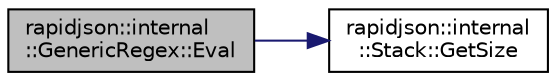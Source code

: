 digraph "rapidjson::internal::GenericRegex::Eval"
{
 // INTERACTIVE_SVG=YES
 // LATEX_PDF_SIZE
  edge [fontname="Helvetica",fontsize="10",labelfontname="Helvetica",labelfontsize="10"];
  node [fontname="Helvetica",fontsize="10",shape=record];
  rankdir="LR";
  Node11 [label="rapidjson::internal\l::GenericRegex::Eval",height=0.2,width=0.4,color="black", fillcolor="grey75", style="filled", fontcolor="black",tooltip=" "];
  Node11 -> Node12 [color="midnightblue",fontsize="10",style="solid",fontname="Helvetica"];
  Node12 [label="rapidjson::internal\l::Stack::GetSize",height=0.2,width=0.4,color="black", fillcolor="white", style="filled",URL="$classrapidjson_1_1internal_1_1_stack.html#a9379b6a185340ef704a0a78e39366fd6",tooltip=" "];
}
